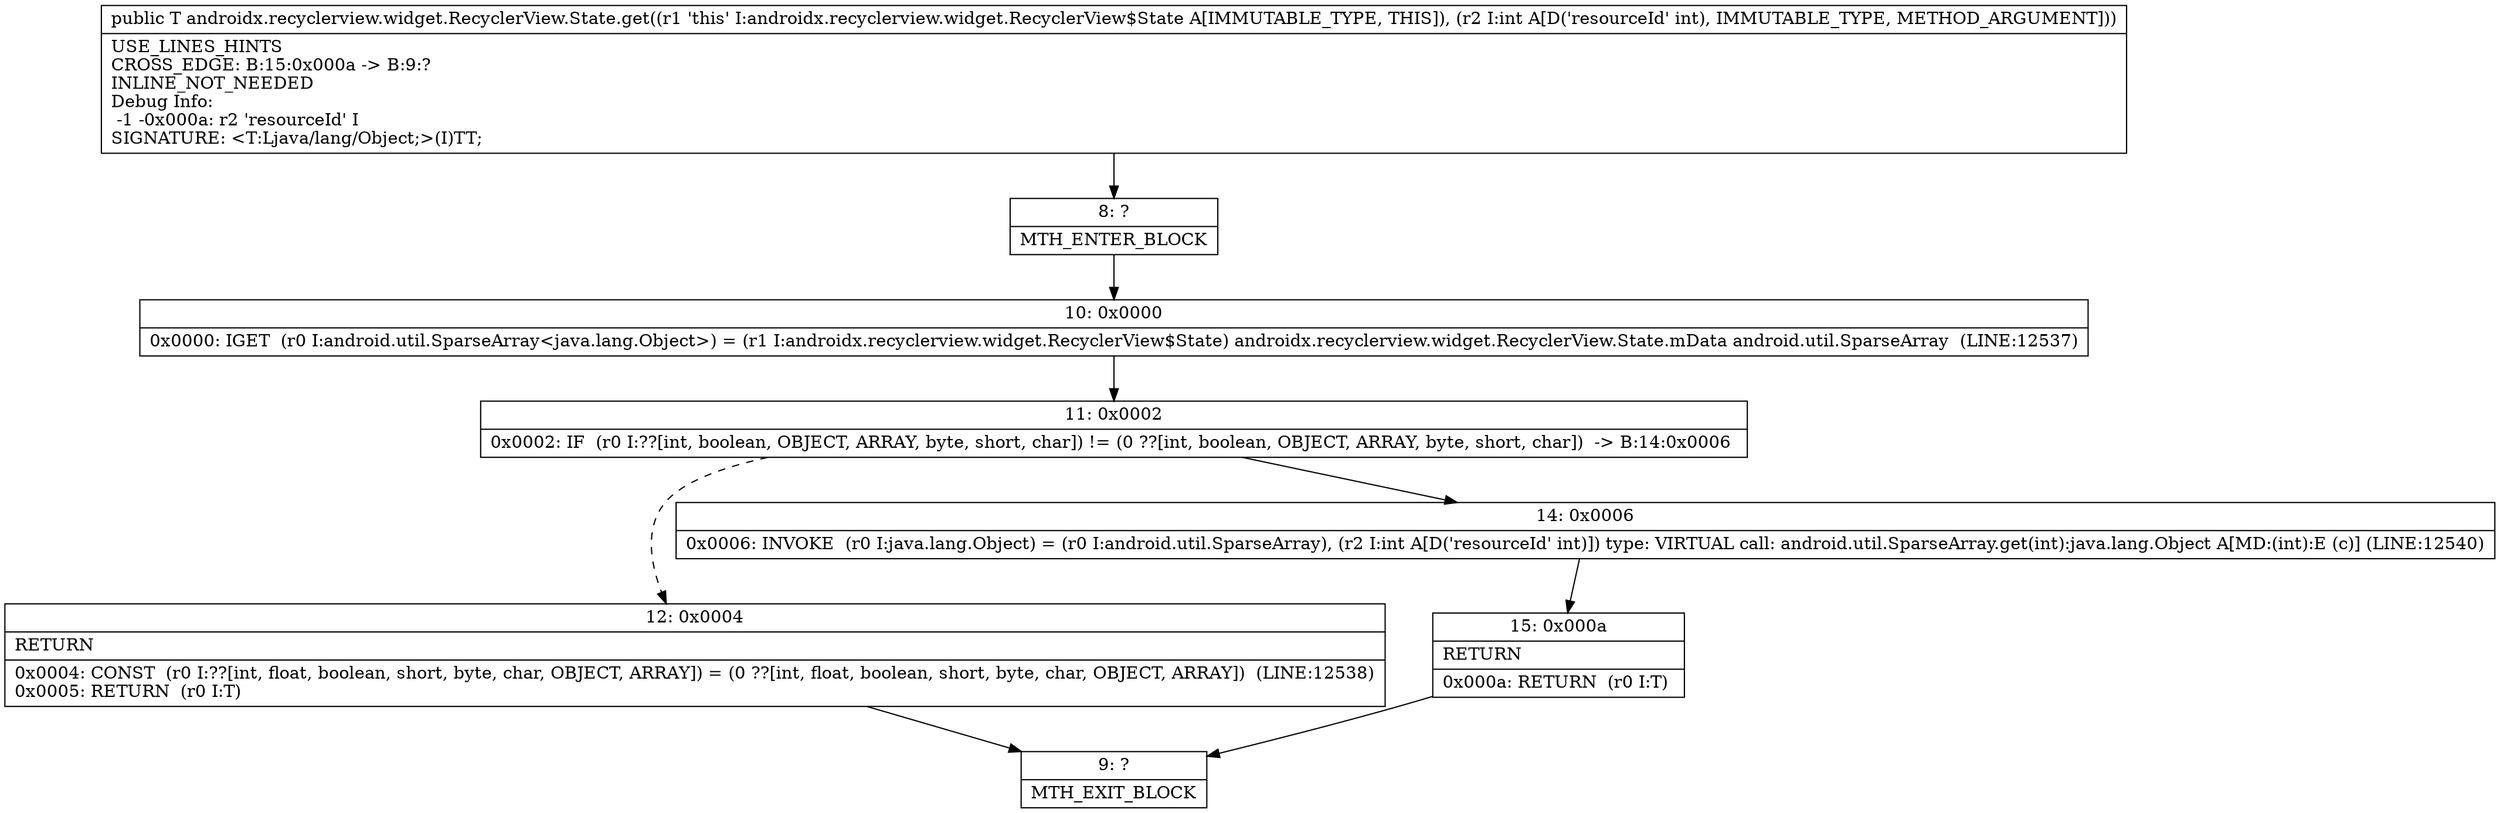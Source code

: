 digraph "CFG forandroidx.recyclerview.widget.RecyclerView.State.get(I)Ljava\/lang\/Object;" {
Node_8 [shape=record,label="{8\:\ ?|MTH_ENTER_BLOCK\l}"];
Node_10 [shape=record,label="{10\:\ 0x0000|0x0000: IGET  (r0 I:android.util.SparseArray\<java.lang.Object\>) = (r1 I:androidx.recyclerview.widget.RecyclerView$State) androidx.recyclerview.widget.RecyclerView.State.mData android.util.SparseArray  (LINE:12537)\l}"];
Node_11 [shape=record,label="{11\:\ 0x0002|0x0002: IF  (r0 I:??[int, boolean, OBJECT, ARRAY, byte, short, char]) != (0 ??[int, boolean, OBJECT, ARRAY, byte, short, char])  \-\> B:14:0x0006 \l}"];
Node_12 [shape=record,label="{12\:\ 0x0004|RETURN\l|0x0004: CONST  (r0 I:??[int, float, boolean, short, byte, char, OBJECT, ARRAY]) = (0 ??[int, float, boolean, short, byte, char, OBJECT, ARRAY])  (LINE:12538)\l0x0005: RETURN  (r0 I:T) \l}"];
Node_9 [shape=record,label="{9\:\ ?|MTH_EXIT_BLOCK\l}"];
Node_14 [shape=record,label="{14\:\ 0x0006|0x0006: INVOKE  (r0 I:java.lang.Object) = (r0 I:android.util.SparseArray), (r2 I:int A[D('resourceId' int)]) type: VIRTUAL call: android.util.SparseArray.get(int):java.lang.Object A[MD:(int):E (c)] (LINE:12540)\l}"];
Node_15 [shape=record,label="{15\:\ 0x000a|RETURN\l|0x000a: RETURN  (r0 I:T) \l}"];
MethodNode[shape=record,label="{public T androidx.recyclerview.widget.RecyclerView.State.get((r1 'this' I:androidx.recyclerview.widget.RecyclerView$State A[IMMUTABLE_TYPE, THIS]), (r2 I:int A[D('resourceId' int), IMMUTABLE_TYPE, METHOD_ARGUMENT]))  | USE_LINES_HINTS\lCROSS_EDGE: B:15:0x000a \-\> B:9:?\lINLINE_NOT_NEEDED\lDebug Info:\l  \-1 \-0x000a: r2 'resourceId' I\lSIGNATURE: \<T:Ljava\/lang\/Object;\>(I)TT;\l}"];
MethodNode -> Node_8;Node_8 -> Node_10;
Node_10 -> Node_11;
Node_11 -> Node_12[style=dashed];
Node_11 -> Node_14;
Node_12 -> Node_9;
Node_14 -> Node_15;
Node_15 -> Node_9;
}

